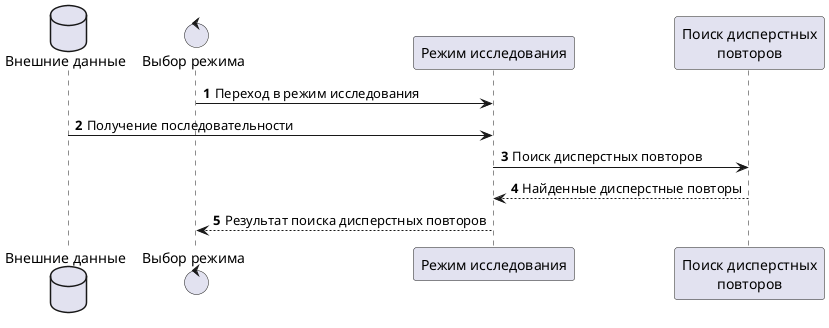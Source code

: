 @startuml

database "Внешние данные" as data
control "Выбор режима" as router
participant "Режим исследования" as exp
participant "Поиск дисперстных\nповторов" as search

autonumber
router -> exp: Переход в режим исследования
data -> exp: Получение последовательности
exp -> search: Поиск дисперстных повторов
search --> exp: Найденные дисперстные повторы
exp --> router: Результат поиска дисперстных повторов

@enduml